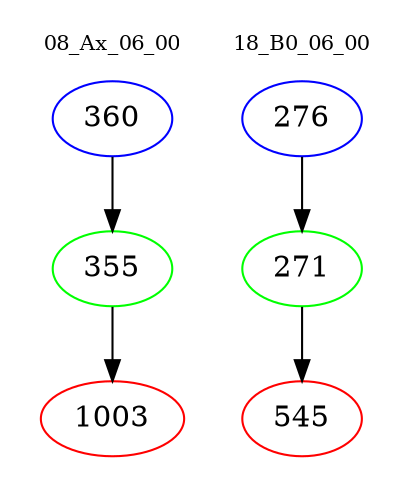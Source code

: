 digraph{
subgraph cluster_0 {
color = white
label = "08_Ax_06_00";
fontsize=10;
T0_360 [label="360", color="blue"]
T0_360 -> T0_355 [color="black"]
T0_355 [label="355", color="green"]
T0_355 -> T0_1003 [color="black"]
T0_1003 [label="1003", color="red"]
}
subgraph cluster_1 {
color = white
label = "18_B0_06_00";
fontsize=10;
T1_276 [label="276", color="blue"]
T1_276 -> T1_271 [color="black"]
T1_271 [label="271", color="green"]
T1_271 -> T1_545 [color="black"]
T1_545 [label="545", color="red"]
}
}
